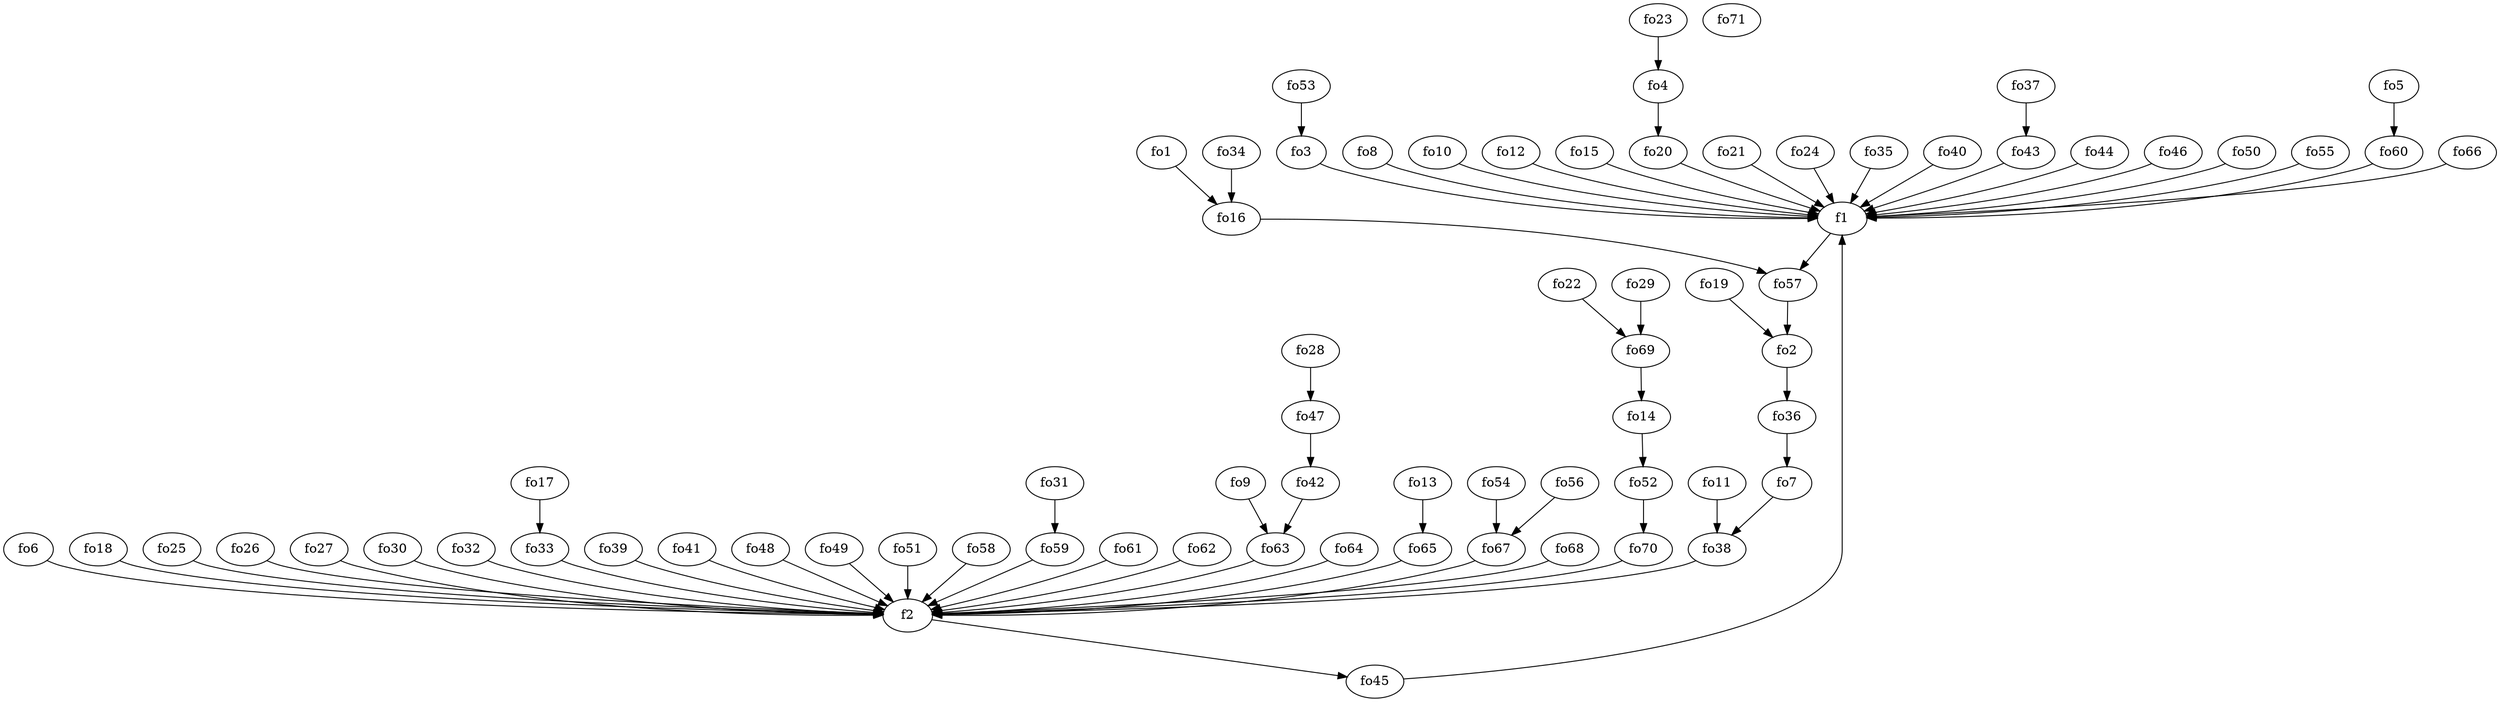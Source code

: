 strict digraph  {
f1;
f2;
fo1;
fo2;
fo3;
fo4;
fo5;
fo6;
fo7;
fo8;
fo9;
fo10;
fo11;
fo12;
fo13;
fo14;
fo15;
fo16;
fo17;
fo18;
fo19;
fo20;
fo21;
fo22;
fo23;
fo24;
fo25;
fo26;
fo27;
fo28;
fo29;
fo30;
fo31;
fo32;
fo33;
fo34;
fo35;
fo36;
fo37;
fo38;
fo39;
fo40;
fo41;
fo42;
fo43;
fo44;
fo45;
fo46;
fo47;
fo48;
fo49;
fo50;
fo51;
fo52;
fo53;
fo54;
fo55;
fo56;
fo57;
fo58;
fo59;
fo60;
fo61;
fo62;
fo63;
fo64;
fo65;
fo66;
fo67;
fo68;
fo69;
fo70;
fo71;
f1 -> fo57  [weight=2];
f2 -> fo45  [weight=2];
fo1 -> fo16  [weight=2];
fo2 -> fo36  [weight=2];
fo3 -> f1  [weight=2];
fo4 -> fo20  [weight=2];
fo5 -> fo60  [weight=2];
fo6 -> f2  [weight=2];
fo7 -> fo38  [weight=2];
fo8 -> f1  [weight=2];
fo9 -> fo63  [weight=2];
fo10 -> f1  [weight=2];
fo11 -> fo38  [weight=2];
fo12 -> f1  [weight=2];
fo13 -> fo65  [weight=2];
fo14 -> fo52  [weight=2];
fo15 -> f1  [weight=2];
fo16 -> fo57  [weight=2];
fo17 -> fo33  [weight=2];
fo18 -> f2  [weight=2];
fo19 -> fo2  [weight=2];
fo20 -> f1  [weight=2];
fo21 -> f1  [weight=2];
fo22 -> fo69  [weight=2];
fo23 -> fo4  [weight=2];
fo24 -> f1  [weight=2];
fo25 -> f2  [weight=2];
fo26 -> f2  [weight=2];
fo27 -> f2  [weight=2];
fo28 -> fo47  [weight=2];
fo29 -> fo69  [weight=2];
fo30 -> f2  [weight=2];
fo31 -> fo59  [weight=2];
fo32 -> f2  [weight=2];
fo33 -> f2  [weight=2];
fo34 -> fo16  [weight=2];
fo35 -> f1  [weight=2];
fo36 -> fo7  [weight=2];
fo37 -> fo43  [weight=2];
fo38 -> f2  [weight=2];
fo39 -> f2  [weight=2];
fo40 -> f1  [weight=2];
fo41 -> f2  [weight=2];
fo42 -> fo63  [weight=2];
fo43 -> f1  [weight=2];
fo44 -> f1  [weight=2];
fo45 -> f1  [weight=2];
fo46 -> f1  [weight=2];
fo47 -> fo42  [weight=2];
fo48 -> f2  [weight=2];
fo49 -> f2  [weight=2];
fo50 -> f1  [weight=2];
fo51 -> f2  [weight=2];
fo52 -> fo70  [weight=2];
fo53 -> fo3  [weight=2];
fo54 -> fo67  [weight=2];
fo55 -> f1  [weight=2];
fo56 -> fo67  [weight=2];
fo57 -> fo2  [weight=2];
fo58 -> f2  [weight=2];
fo59 -> f2  [weight=2];
fo60 -> f1  [weight=2];
fo61 -> f2  [weight=2];
fo62 -> f2  [weight=2];
fo63 -> f2  [weight=2];
fo64 -> f2  [weight=2];
fo65 -> f2  [weight=2];
fo66 -> f1  [weight=2];
fo67 -> f2  [weight=2];
fo68 -> f2  [weight=2];
fo69 -> fo14  [weight=2];
fo70 -> f2  [weight=2];
}
